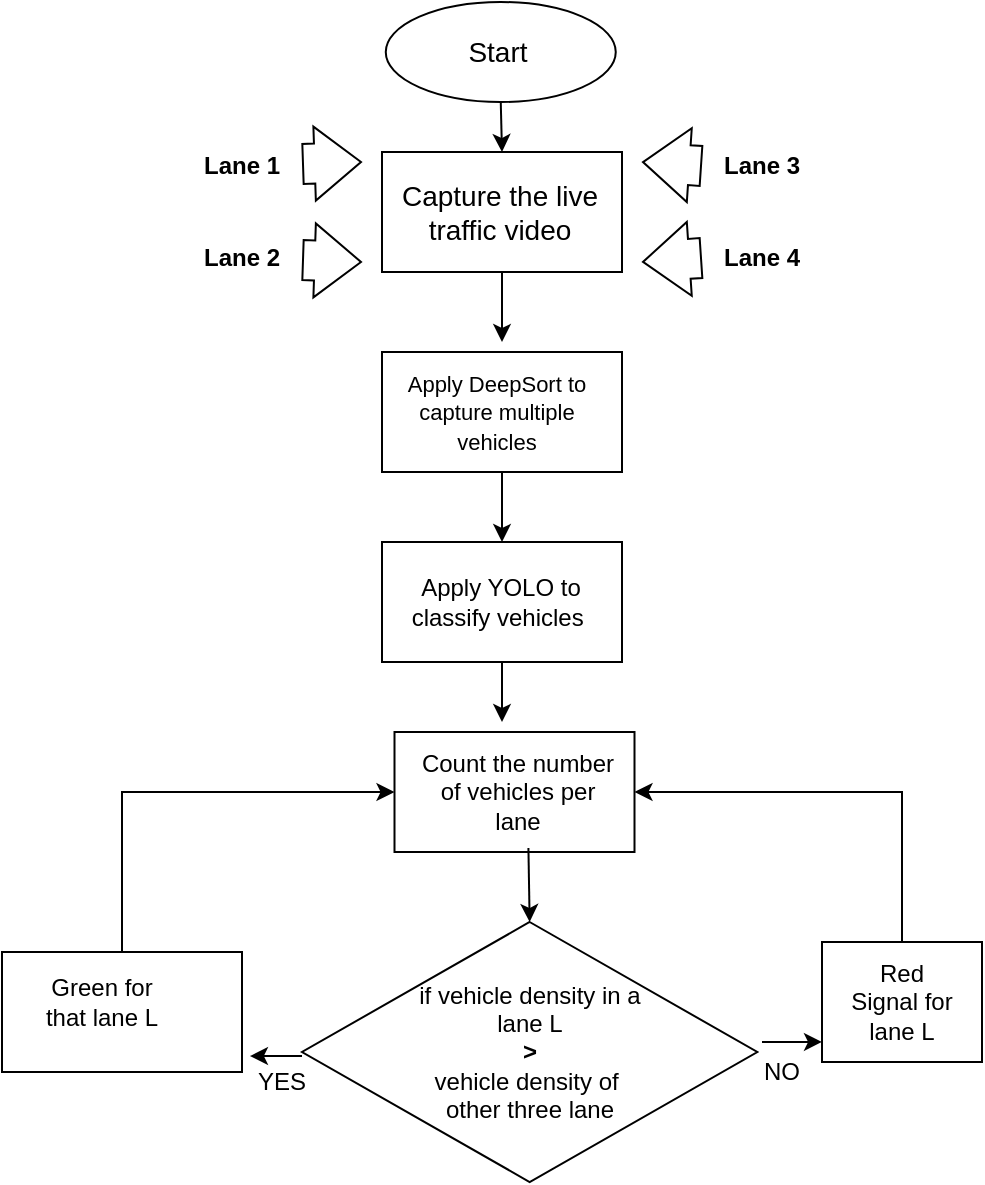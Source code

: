 <mxfile version="24.2.7" type="github">
  <diagram name="Page-1" id="_lbz7kLKNOD0sobFVqgg">
    <mxGraphModel dx="1050" dy="577" grid="1" gridSize="10" guides="1" tooltips="1" connect="1" arrows="1" fold="1" page="1" pageScale="1" pageWidth="850" pageHeight="1100" math="0" shadow="0">
      <root>
        <mxCell id="0" />
        <mxCell id="1" parent="0" />
        <mxCell id="pPQdCglahZJCtUFXoSAo-26" value="" style="shape=flexArrow;endArrow=classic;html=1;rounded=0;endWidth=16;endSize=7.4;width=20;" edge="1" parent="1">
          <mxGeometry width="50" height="50" relative="1" as="geometry">
            <mxPoint x="540" y="142" as="sourcePoint" />
            <mxPoint x="510" y="140" as="targetPoint" />
          </mxGeometry>
        </mxCell>
        <mxCell id="pPQdCglahZJCtUFXoSAo-1" value="" style="rhombus;whiteSpace=wrap;html=1;" vertex="1" parent="1">
          <mxGeometry x="340" y="520" width="227.66" height="130" as="geometry" />
        </mxCell>
        <mxCell id="pPQdCglahZJCtUFXoSAo-2" value="" style="rounded=0;whiteSpace=wrap;html=1;" vertex="1" parent="1">
          <mxGeometry x="600" y="530" width="80" height="60" as="geometry" />
        </mxCell>
        <mxCell id="pPQdCglahZJCtUFXoSAo-3" value="" style="rounded=0;whiteSpace=wrap;html=1;" vertex="1" parent="1">
          <mxGeometry x="386.25" y="425" width="120" height="60" as="geometry" />
        </mxCell>
        <mxCell id="pPQdCglahZJCtUFXoSAo-4" value="" style="rounded=0;whiteSpace=wrap;html=1;" vertex="1" parent="1">
          <mxGeometry x="190" y="535" width="120" height="60" as="geometry" />
        </mxCell>
        <mxCell id="pPQdCglahZJCtUFXoSAo-5" value="" style="rounded=0;whiteSpace=wrap;html=1;" vertex="1" parent="1">
          <mxGeometry x="380" y="235" width="120" height="60" as="geometry" />
        </mxCell>
        <mxCell id="pPQdCglahZJCtUFXoSAo-6" value="" style="rounded=0;whiteSpace=wrap;html=1;" vertex="1" parent="1">
          <mxGeometry x="380" y="135" width="120" height="60" as="geometry" />
        </mxCell>
        <mxCell id="pPQdCglahZJCtUFXoSAo-7" value="" style="rounded=0;whiteSpace=wrap;html=1;" vertex="1" parent="1">
          <mxGeometry x="380" y="330" width="120" height="60" as="geometry" />
        </mxCell>
        <mxCell id="pPQdCglahZJCtUFXoSAo-8" value="" style="ellipse;whiteSpace=wrap;html=1;" vertex="1" parent="1">
          <mxGeometry x="381.88" y="60" width="115" height="50" as="geometry" />
        </mxCell>
        <mxCell id="pPQdCglahZJCtUFXoSAo-9" value="&lt;font style=&quot;font-size: 14px;&quot;&gt;Start&lt;/font&gt;" style="text;html=1;align=center;verticalAlign=middle;whiteSpace=wrap;rounded=0;" vertex="1" parent="1">
          <mxGeometry x="407.5" y="70" width="60" height="30" as="geometry" />
        </mxCell>
        <mxCell id="pPQdCglahZJCtUFXoSAo-10" value="Green for that lane L" style="text;html=1;align=center;verticalAlign=middle;whiteSpace=wrap;rounded=0;" vertex="1" parent="1">
          <mxGeometry x="210" y="545" width="60" height="30" as="geometry" />
        </mxCell>
        <mxCell id="pPQdCglahZJCtUFXoSAo-11" value="Red Signal for lane L" style="text;html=1;align=center;verticalAlign=middle;whiteSpace=wrap;rounded=0;" vertex="1" parent="1">
          <mxGeometry x="610" y="545" width="60" height="30" as="geometry" />
        </mxCell>
        <mxCell id="pPQdCglahZJCtUFXoSAo-13" value="&lt;font style=&quot;font-size: 11px;&quot;&gt;Apply DeepSort to capture multiple vehicles&lt;/font&gt;" style="text;html=1;align=center;verticalAlign=middle;whiteSpace=wrap;rounded=0;" vertex="1" parent="1">
          <mxGeometry x="388.12" y="252.5" width="98.75" height="25" as="geometry" />
        </mxCell>
        <mxCell id="pPQdCglahZJCtUFXoSAo-14" value="Apply YOLO to classify vehicles&amp;nbsp;" style="text;html=1;align=center;verticalAlign=middle;whiteSpace=wrap;rounded=0;" vertex="1" parent="1">
          <mxGeometry x="393.13" y="345" width="92.5" height="30" as="geometry" />
        </mxCell>
        <mxCell id="pPQdCglahZJCtUFXoSAo-15" value="&lt;font style=&quot;font-size: 14px;&quot;&gt;Capture the live traffic video&lt;/font&gt;" style="text;html=1;align=center;verticalAlign=middle;whiteSpace=wrap;rounded=0;" vertex="1" parent="1">
          <mxGeometry x="386.25" y="150" width="106.25" height="30" as="geometry" />
        </mxCell>
        <mxCell id="pPQdCglahZJCtUFXoSAo-20" value="Count the number of vehicles per lane" style="text;html=1;align=center;verticalAlign=middle;whiteSpace=wrap;rounded=0;" vertex="1" parent="1">
          <mxGeometry x="396.25" y="440" width="103.75" height="30" as="geometry" />
        </mxCell>
        <mxCell id="pPQdCglahZJCtUFXoSAo-22" value="" style="shape=flexArrow;endArrow=classic;html=1;rounded=0;endWidth=16;endSize=7.4;width=20;" edge="1" parent="1" source="pPQdCglahZJCtUFXoSAo-31">
          <mxGeometry width="50" height="50" relative="1" as="geometry">
            <mxPoint x="260" y="140" as="sourcePoint" />
            <mxPoint x="370" y="140" as="targetPoint" />
          </mxGeometry>
        </mxCell>
        <mxCell id="pPQdCglahZJCtUFXoSAo-25" value="" style="shape=flexArrow;endArrow=classic;html=1;rounded=0;endWidth=16;endSize=7.4;width=20;" edge="1" parent="1" source="pPQdCglahZJCtUFXoSAo-35">
          <mxGeometry width="50" height="50" relative="1" as="geometry">
            <mxPoint x="260" y="190" as="sourcePoint" />
            <mxPoint x="370" y="190" as="targetPoint" />
          </mxGeometry>
        </mxCell>
        <mxCell id="pPQdCglahZJCtUFXoSAo-27" value="" style="shape=flexArrow;endArrow=classic;html=1;rounded=0;endWidth=16;endSize=7.4;width=20;" edge="1" parent="1">
          <mxGeometry width="50" height="50" relative="1" as="geometry">
            <mxPoint x="540" y="188" as="sourcePoint" />
            <mxPoint x="510" y="190" as="targetPoint" />
          </mxGeometry>
        </mxCell>
        <mxCell id="pPQdCglahZJCtUFXoSAo-31" value="&lt;b&gt;Lane 1&lt;/b&gt;" style="text;html=1;align=center;verticalAlign=middle;whiteSpace=wrap;rounded=0;" vertex="1" parent="1">
          <mxGeometry x="280" y="134" width="60" height="16" as="geometry" />
        </mxCell>
        <mxCell id="pPQdCglahZJCtUFXoSAo-35" value="&lt;b&gt;Lane 2&lt;/b&gt;" style="text;html=1;align=center;verticalAlign=middle;whiteSpace=wrap;rounded=0;" vertex="1" parent="1">
          <mxGeometry x="280" y="180" width="60" height="16" as="geometry" />
        </mxCell>
        <mxCell id="pPQdCglahZJCtUFXoSAo-38" value="&lt;b&gt;Lane 3&lt;/b&gt;" style="text;html=1;align=center;verticalAlign=middle;whiteSpace=wrap;rounded=0;" vertex="1" parent="1">
          <mxGeometry x="540" y="134" width="60" height="16" as="geometry" />
        </mxCell>
        <mxCell id="pPQdCglahZJCtUFXoSAo-40" value="&lt;b&gt;Lane 4&lt;/b&gt;" style="text;html=1;align=center;verticalAlign=middle;whiteSpace=wrap;rounded=0;" vertex="1" parent="1">
          <mxGeometry x="540" y="180" width="60" height="16" as="geometry" />
        </mxCell>
        <mxCell id="pPQdCglahZJCtUFXoSAo-48" value="&lt;span style=&quot;text-indent: -18pt; background-color: initial;&quot;&gt;if vehicle density in a&lt;/span&gt;&lt;div&gt;&lt;span style=&quot;text-indent: -18pt; background-color: initial;&quot;&gt;lane L&lt;/span&gt;&lt;br&gt;&lt;span style=&quot;text-indent: -18pt; background-color: initial;&quot;&gt;&amp;nbsp;&lt;/span&gt;&lt;b style=&quot;text-indent: -18pt; background-color: initial;&quot;&gt;&amp;gt;&amp;nbsp;&lt;/b&gt;&lt;/div&gt;&lt;div&gt;&lt;span style=&quot;background-color: initial; text-indent: -18pt;&quot;&gt;vehicle density of&amp;nbsp;&lt;/span&gt;&lt;/div&gt;&lt;div&gt;&lt;span style=&quot;background-color: initial; text-indent: -18pt;&quot;&gt;other three lane&lt;/span&gt;&lt;/div&gt;" style="text;html=1;align=center;verticalAlign=middle;whiteSpace=wrap;rounded=0;" vertex="1" parent="1">
          <mxGeometry x="373.83" y="555" width="160" height="60" as="geometry" />
        </mxCell>
        <mxCell id="pPQdCglahZJCtUFXoSAo-51" value="" style="endArrow=classic;html=1;rounded=0;entryX=0;entryY=0.833;entryDx=0;entryDy=0;entryPerimeter=0;" edge="1" parent="1" target="pPQdCglahZJCtUFXoSAo-2">
          <mxGeometry width="50" height="50" relative="1" as="geometry">
            <mxPoint x="570" y="580" as="sourcePoint" />
            <mxPoint x="450" y="500" as="targetPoint" />
          </mxGeometry>
        </mxCell>
        <mxCell id="pPQdCglahZJCtUFXoSAo-53" value="" style="endArrow=classic;html=1;rounded=0;entryX=1.033;entryY=0.867;entryDx=0;entryDy=0;entryPerimeter=0;" edge="1" parent="1" target="pPQdCglahZJCtUFXoSAo-4">
          <mxGeometry width="50" height="50" relative="1" as="geometry">
            <mxPoint x="340" y="587" as="sourcePoint" />
            <mxPoint x="450" y="500" as="targetPoint" />
          </mxGeometry>
        </mxCell>
        <mxCell id="pPQdCglahZJCtUFXoSAo-54" value="YES" style="text;html=1;align=center;verticalAlign=middle;whiteSpace=wrap;rounded=0;" vertex="1" parent="1">
          <mxGeometry x="310" y="585" width="40" height="30" as="geometry" />
        </mxCell>
        <mxCell id="pPQdCglahZJCtUFXoSAo-55" value="NO" style="text;html=1;align=center;verticalAlign=middle;whiteSpace=wrap;rounded=0;" vertex="1" parent="1">
          <mxGeometry x="560" y="580" width="40" height="30" as="geometry" />
        </mxCell>
        <mxCell id="pPQdCglahZJCtUFXoSAo-57" value="" style="endArrow=classic;html=1;rounded=0;exitX=0.5;exitY=0;exitDx=0;exitDy=0;entryX=0;entryY=0.5;entryDx=0;entryDy=0;" edge="1" parent="1" source="pPQdCglahZJCtUFXoSAo-4" target="pPQdCglahZJCtUFXoSAo-3">
          <mxGeometry width="50" height="50" relative="1" as="geometry">
            <mxPoint x="250" y="530" as="sourcePoint" />
            <mxPoint x="450" y="400" as="targetPoint" />
            <Array as="points">
              <mxPoint x="250" y="455" />
            </Array>
          </mxGeometry>
        </mxCell>
        <mxCell id="pPQdCglahZJCtUFXoSAo-58" value="" style="endArrow=classic;html=1;rounded=0;entryX=1;entryY=0.5;entryDx=0;entryDy=0;exitX=0.5;exitY=0;exitDx=0;exitDy=0;" edge="1" parent="1" source="pPQdCglahZJCtUFXoSAo-2" target="pPQdCglahZJCtUFXoSAo-3">
          <mxGeometry width="50" height="50" relative="1" as="geometry">
            <mxPoint x="400" y="550" as="sourcePoint" />
            <mxPoint x="450" y="500" as="targetPoint" />
            <Array as="points">
              <mxPoint x="640" y="455" />
            </Array>
          </mxGeometry>
        </mxCell>
        <mxCell id="pPQdCglahZJCtUFXoSAo-59" value="" style="endArrow=classic;html=1;rounded=0;entryX=0.5;entryY=0;entryDx=0;entryDy=0;exitX=0.5;exitY=1;exitDx=0;exitDy=0;" edge="1" parent="1" source="pPQdCglahZJCtUFXoSAo-8" target="pPQdCglahZJCtUFXoSAo-6">
          <mxGeometry width="50" height="50" relative="1" as="geometry">
            <mxPoint x="400" y="250" as="sourcePoint" />
            <mxPoint x="450" y="200" as="targetPoint" />
          </mxGeometry>
        </mxCell>
        <mxCell id="pPQdCglahZJCtUFXoSAo-60" value="" style="endArrow=classic;html=1;rounded=0;exitX=0.5;exitY=1;exitDx=0;exitDy=0;" edge="1" parent="1" source="pPQdCglahZJCtUFXoSAo-6">
          <mxGeometry width="50" height="50" relative="1" as="geometry">
            <mxPoint x="400" y="250" as="sourcePoint" />
            <mxPoint x="440" y="230" as="targetPoint" />
          </mxGeometry>
        </mxCell>
        <mxCell id="pPQdCglahZJCtUFXoSAo-61" value="" style="endArrow=classic;html=1;rounded=0;entryX=0.5;entryY=0;entryDx=0;entryDy=0;exitX=0.5;exitY=1;exitDx=0;exitDy=0;" edge="1" parent="1" source="pPQdCglahZJCtUFXoSAo-5" target="pPQdCglahZJCtUFXoSAo-7">
          <mxGeometry width="50" height="50" relative="1" as="geometry">
            <mxPoint x="400" y="350" as="sourcePoint" />
            <mxPoint x="450" y="300" as="targetPoint" />
          </mxGeometry>
        </mxCell>
        <mxCell id="pPQdCglahZJCtUFXoSAo-62" value="" style="endArrow=classic;html=1;rounded=0;exitX=0.5;exitY=1;exitDx=0;exitDy=0;" edge="1" parent="1" source="pPQdCglahZJCtUFXoSAo-7">
          <mxGeometry width="50" height="50" relative="1" as="geometry">
            <mxPoint x="400" y="350" as="sourcePoint" />
            <mxPoint x="440" y="420" as="targetPoint" />
          </mxGeometry>
        </mxCell>
        <mxCell id="pPQdCglahZJCtUFXoSAo-63" value="" style="endArrow=classic;html=1;rounded=0;exitX=0.558;exitY=0.967;exitDx=0;exitDy=0;entryX=0.5;entryY=0;entryDx=0;entryDy=0;exitPerimeter=0;" edge="1" parent="1" source="pPQdCglahZJCtUFXoSAo-3" target="pPQdCglahZJCtUFXoSAo-1">
          <mxGeometry width="50" height="50" relative="1" as="geometry">
            <mxPoint x="400" y="450" as="sourcePoint" />
            <mxPoint x="450" y="400" as="targetPoint" />
          </mxGeometry>
        </mxCell>
      </root>
    </mxGraphModel>
  </diagram>
</mxfile>
